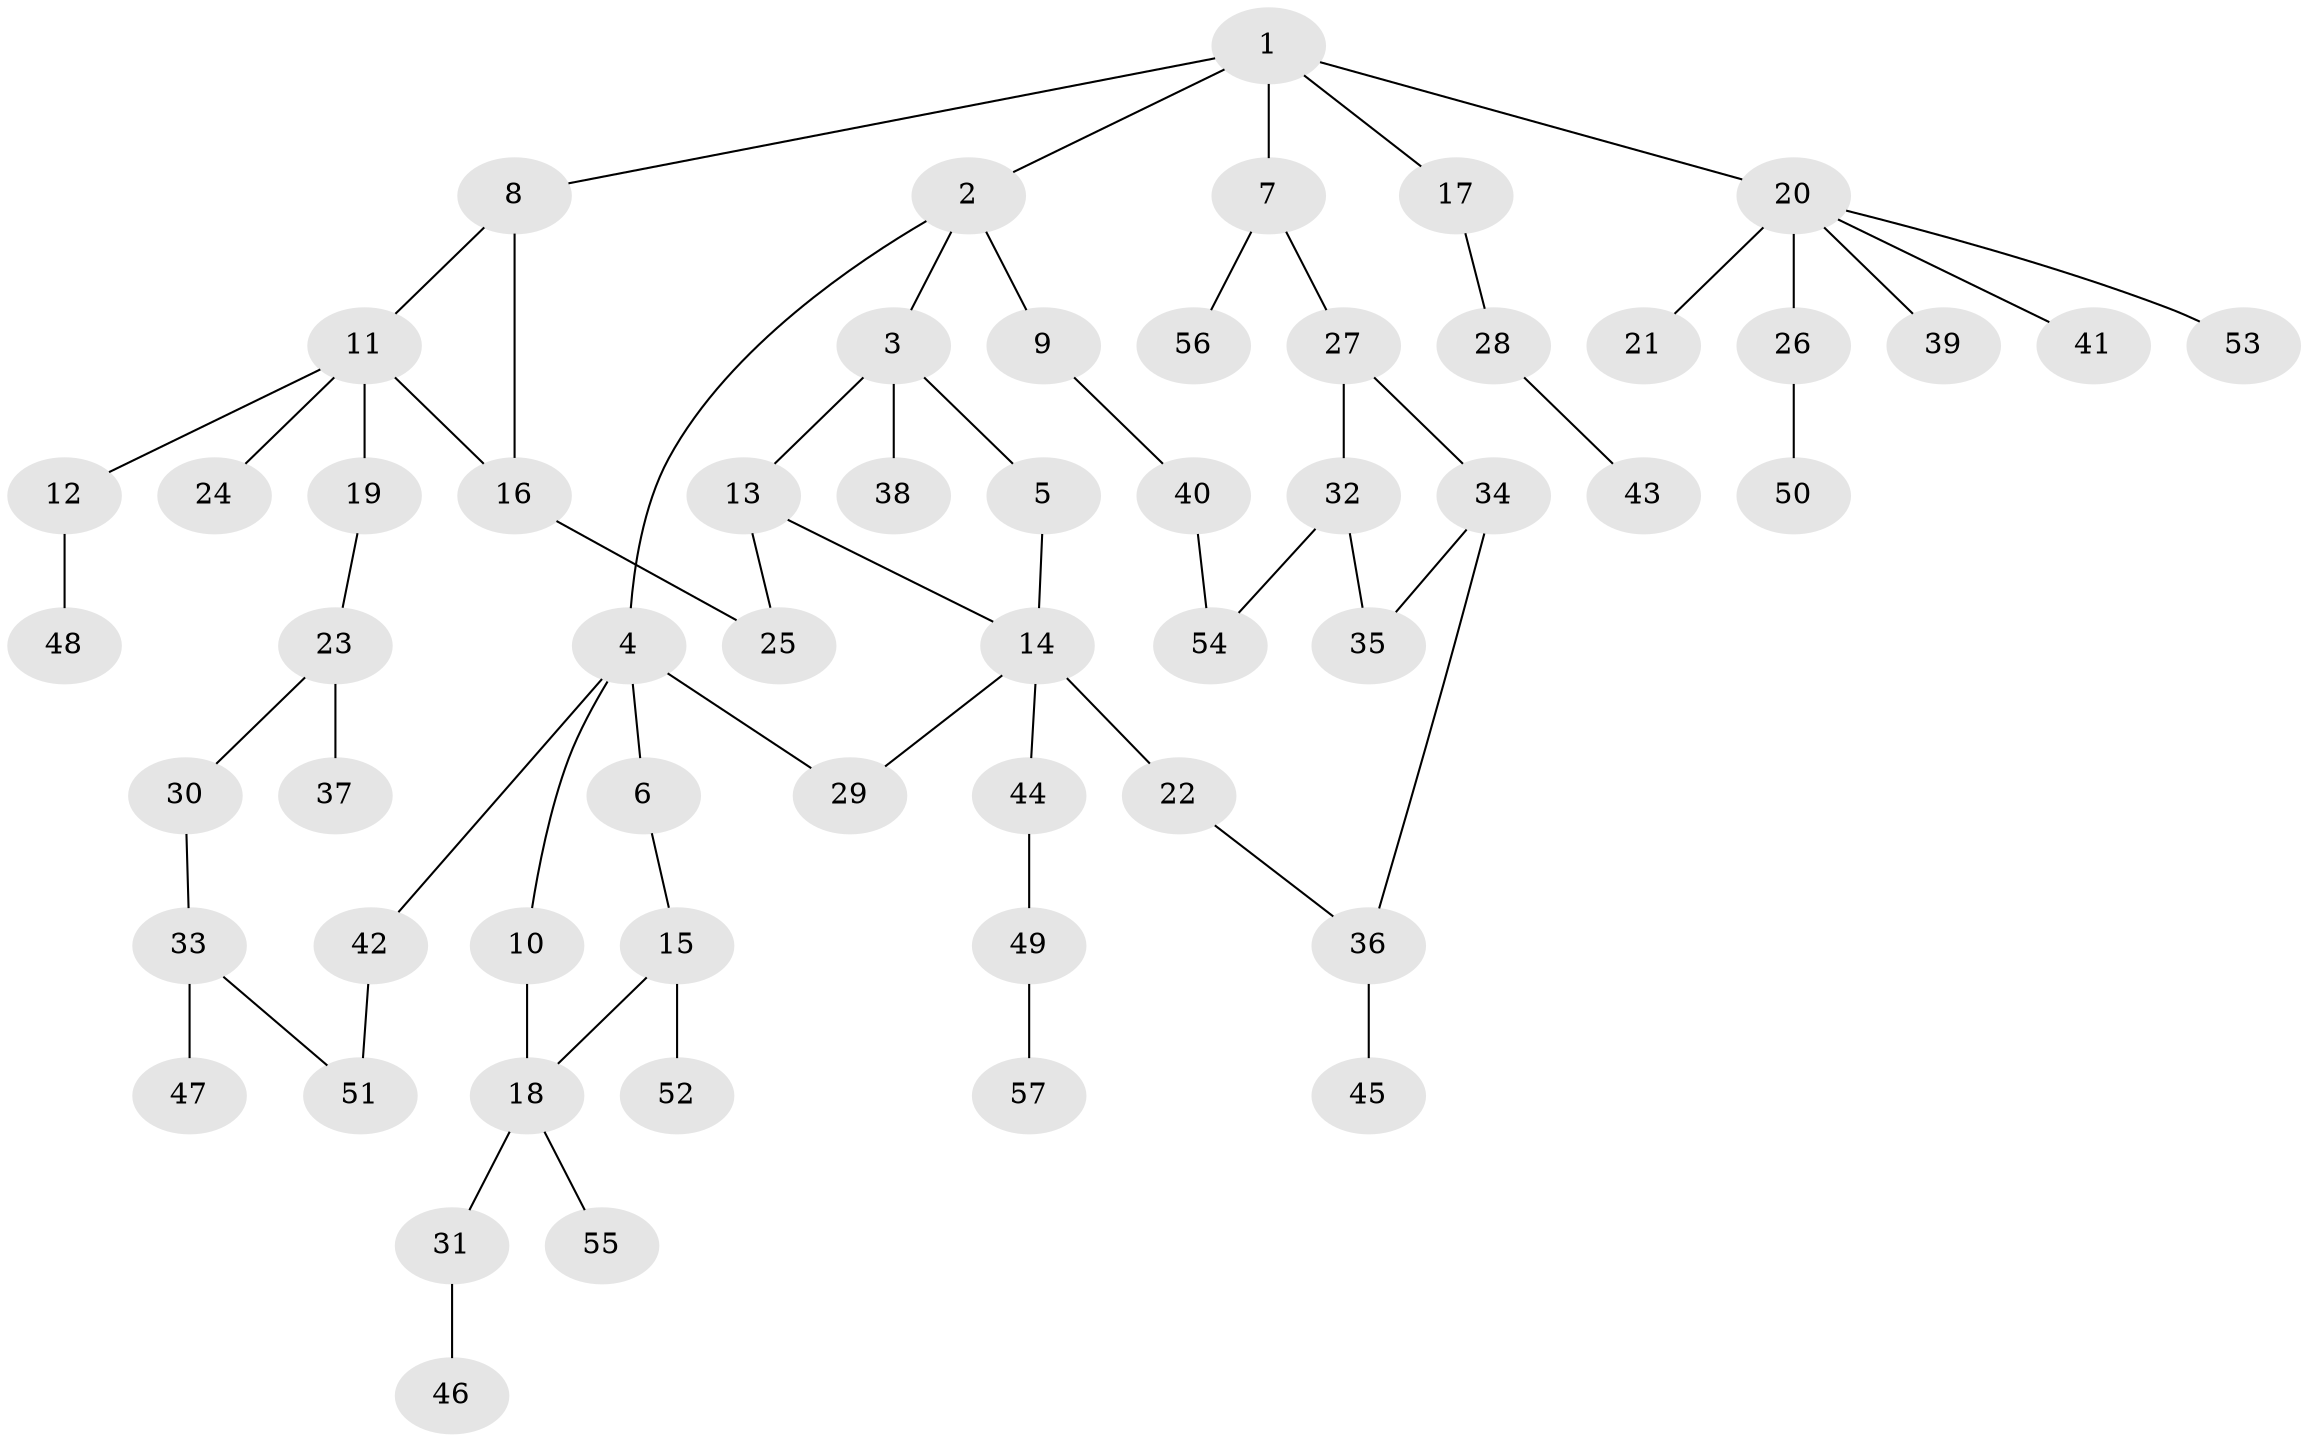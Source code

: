 // original degree distribution, {7: 0.02112676056338028, 5: 0.056338028169014086, 4: 0.04225352112676056, 2: 0.323943661971831, 1: 0.4014084507042254, 3: 0.15492957746478872}
// Generated by graph-tools (version 1.1) at 2025/48/03/04/25 22:48:51]
// undirected, 57 vertices, 65 edges
graph export_dot {
  node [color=gray90,style=filled];
  1;
  2;
  3;
  4;
  5;
  6;
  7;
  8;
  9;
  10;
  11;
  12;
  13;
  14;
  15;
  16;
  17;
  18;
  19;
  20;
  21;
  22;
  23;
  24;
  25;
  26;
  27;
  28;
  29;
  30;
  31;
  32;
  33;
  34;
  35;
  36;
  37;
  38;
  39;
  40;
  41;
  42;
  43;
  44;
  45;
  46;
  47;
  48;
  49;
  50;
  51;
  52;
  53;
  54;
  55;
  56;
  57;
  1 -- 2 [weight=1.0];
  1 -- 7 [weight=1.0];
  1 -- 8 [weight=1.0];
  1 -- 17 [weight=1.0];
  1 -- 20 [weight=1.0];
  2 -- 3 [weight=1.0];
  2 -- 4 [weight=1.0];
  2 -- 9 [weight=1.0];
  3 -- 5 [weight=1.0];
  3 -- 13 [weight=1.0];
  3 -- 38 [weight=1.0];
  4 -- 6 [weight=3.0];
  4 -- 10 [weight=1.0];
  4 -- 29 [weight=1.0];
  4 -- 42 [weight=1.0];
  5 -- 14 [weight=1.0];
  6 -- 15 [weight=1.0];
  7 -- 27 [weight=1.0];
  7 -- 56 [weight=1.0];
  8 -- 11 [weight=1.0];
  8 -- 16 [weight=2.0];
  9 -- 40 [weight=1.0];
  10 -- 18 [weight=1.0];
  11 -- 12 [weight=1.0];
  11 -- 16 [weight=1.0];
  11 -- 19 [weight=1.0];
  11 -- 24 [weight=1.0];
  12 -- 48 [weight=1.0];
  13 -- 14 [weight=1.0];
  13 -- 25 [weight=1.0];
  14 -- 22 [weight=2.0];
  14 -- 29 [weight=1.0];
  14 -- 44 [weight=1.0];
  15 -- 18 [weight=1.0];
  15 -- 52 [weight=1.0];
  16 -- 25 [weight=1.0];
  17 -- 28 [weight=1.0];
  18 -- 31 [weight=1.0];
  18 -- 55 [weight=1.0];
  19 -- 23 [weight=1.0];
  20 -- 21 [weight=1.0];
  20 -- 26 [weight=2.0];
  20 -- 39 [weight=1.0];
  20 -- 41 [weight=1.0];
  20 -- 53 [weight=1.0];
  22 -- 36 [weight=1.0];
  23 -- 30 [weight=1.0];
  23 -- 37 [weight=2.0];
  26 -- 50 [weight=1.0];
  27 -- 32 [weight=1.0];
  27 -- 34 [weight=1.0];
  28 -- 43 [weight=1.0];
  30 -- 33 [weight=1.0];
  31 -- 46 [weight=1.0];
  32 -- 35 [weight=1.0];
  32 -- 54 [weight=1.0];
  33 -- 47 [weight=1.0];
  33 -- 51 [weight=1.0];
  34 -- 35 [weight=1.0];
  34 -- 36 [weight=1.0];
  36 -- 45 [weight=1.0];
  40 -- 54 [weight=1.0];
  42 -- 51 [weight=1.0];
  44 -- 49 [weight=1.0];
  49 -- 57 [weight=1.0];
}
